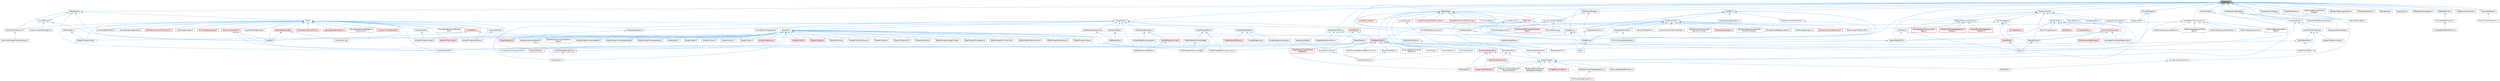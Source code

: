 digraph "SlateFwd.h"
{
 // INTERACTIVE_SVG=YES
 // LATEX_PDF_SIZE
  bgcolor="transparent";
  edge [fontname=Helvetica,fontsize=10,labelfontname=Helvetica,labelfontsize=10];
  node [fontname=Helvetica,fontsize=10,shape=box,height=0.2,width=0.4];
  Node1 [id="Node000001",label="SlateFwd.h",height=0.2,width=0.4,color="gray40", fillcolor="grey60", style="filled", fontcolor="black",tooltip=" "];
  Node1 -> Node2 [id="edge1_Node000001_Node000002",dir="back",color="steelblue1",style="solid",tooltip=" "];
  Node2 [id="Node000002",label="AssetEditorViewportLayout.h",height=0.2,width=0.4,color="grey40", fillcolor="white", style="filled",URL="$df/d46/AssetEditorViewportLayout_8h.html",tooltip=" "];
  Node2 -> Node3 [id="edge2_Node000002_Node000003",dir="back",color="steelblue1",style="solid",tooltip=" "];
  Node3 [id="Node000003",label="BaseAssetToolkit.h",height=0.2,width=0.4,color="grey40", fillcolor="white", style="filled",URL="$d4/d85/BaseAssetToolkit_8h.html",tooltip=" "];
  Node2 -> Node4 [id="edge3_Node000002_Node000004",dir="back",color="steelblue1",style="solid",tooltip=" "];
  Node4 [id="Node000004",label="EditorViewportLayout2x2.h",height=0.2,width=0.4,color="grey40", fillcolor="white", style="filled",URL="$df/dbd/EditorViewportLayout2x2_8h.html",tooltip=" "];
  Node2 -> Node5 [id="edge4_Node000002_Node000005",dir="back",color="steelblue1",style="solid",tooltip=" "];
  Node5 [id="Node000005",label="EditorViewportLayoutFour\lPanes.h",height=0.2,width=0.4,color="grey40", fillcolor="white", style="filled",URL="$d4/d84/EditorViewportLayoutFourPanes_8h.html",tooltip=" "];
  Node2 -> Node6 [id="edge5_Node000002_Node000006",dir="back",color="steelblue1",style="solid",tooltip=" "];
  Node6 [id="Node000006",label="EditorViewportLayoutOnePane.h",height=0.2,width=0.4,color="grey40", fillcolor="white", style="filled",URL="$d2/da6/EditorViewportLayoutOnePane_8h.html",tooltip=" "];
  Node2 -> Node7 [id="edge6_Node000002_Node000007",dir="back",color="steelblue1",style="solid",tooltip=" "];
  Node7 [id="Node000007",label="EditorViewportLayoutThree\lPanes.h",height=0.2,width=0.4,color="grey40", fillcolor="white", style="filled",URL="$d2/d25/EditorViewportLayoutThreePanes_8h.html",tooltip=" "];
  Node2 -> Node8 [id="edge7_Node000002_Node000008",dir="back",color="steelblue1",style="solid",tooltip=" "];
  Node8 [id="Node000008",label="EditorViewportLayoutTwoPanes.h",height=0.2,width=0.4,color="grey40", fillcolor="white", style="filled",URL="$dc/d66/EditorViewportLayoutTwoPanes_8h.html",tooltip=" "];
  Node2 -> Node9 [id="edge8_Node000002_Node000009",dir="back",color="steelblue1",style="solid",tooltip=" "];
  Node9 [id="Node000009",label="EditorViewportTabContent.h",height=0.2,width=0.4,color="grey40", fillcolor="white", style="filled",URL="$d9/da4/EditorViewportTabContent_8h.html",tooltip=" "];
  Node1 -> Node10 [id="edge9_Node000001_Node000010",dir="back",color="steelblue1",style="solid",tooltip=" "];
  Node10 [id="Node000010",label="BoneSelectionWidget.h",height=0.2,width=0.4,color="grey40", fillcolor="white", style="filled",URL="$d4/dd3/BoneSelectionWidget_8h.html",tooltip=" "];
  Node10 -> Node11 [id="edge10_Node000010_Node000011",dir="back",color="steelblue1",style="solid",tooltip=" "];
  Node11 [id="Node000011",label="SBoneMappingBase.h",height=0.2,width=0.4,color="grey40", fillcolor="white", style="filled",URL="$d7/d49/SBoneMappingBase_8h.html",tooltip=" "];
  Node1 -> Node12 [id="edge11_Node000001_Node000012",dir="back",color="steelblue1",style="solid",tooltip=" "];
  Node12 [id="Node000012",label="EditorEngine.h",height=0.2,width=0.4,color="grey40", fillcolor="white", style="filled",URL="$da/d0c/EditorEngine_8h.html",tooltip=" "];
  Node12 -> Node13 [id="edge12_Node000012_Node000013",dir="back",color="steelblue1",style="solid",tooltip=" "];
  Node13 [id="Node000013",label="BookMarkTypeActions.h",height=0.2,width=0.4,color="grey40", fillcolor="white", style="filled",URL="$d0/d2f/BookMarkTypeActions_8h.html",tooltip=" "];
  Node13 -> Node14 [id="edge13_Node000013_Node000014",dir="back",color="steelblue1",style="solid",tooltip=" "];
  Node14 [id="Node000014",label="BookmarkSingleViewportActions.h",height=0.2,width=0.4,color="grey40", fillcolor="white", style="filled",URL="$d3/dd5/BookmarkSingleViewportActions_8h.html",tooltip=" "];
  Node12 -> Node15 [id="edge14_Node000012_Node000015",dir="back",color="steelblue1",style="solid",tooltip=" "];
  Node15 [id="Node000015",label="Editor.h",height=0.2,width=0.4,color="grey40", fillcolor="white", style="filled",URL="$de/d6e/Editor_8h.html",tooltip=" "];
  Node15 -> Node16 [id="edge15_Node000015_Node000016",dir="back",color="steelblue1",style="solid",tooltip=" "];
  Node16 [id="Node000016",label="AnimGraphNode_Base.h",height=0.2,width=0.4,color="red", fillcolor="#FFF0F0", style="filled",URL="$d0/dfb/AnimGraphNode__Base_8h.html",tooltip=" "];
  Node15 -> Node108 [id="edge16_Node000015_Node000108",dir="back",color="steelblue1",style="solid",tooltip=" "];
  Node108 [id="Node000108",label="AnimNodeEditModes.h",height=0.2,width=0.4,color="grey40", fillcolor="white", style="filled",URL="$db/dde/AnimNodeEditModes_8h.html",tooltip=" "];
  Node15 -> Node13 [id="edge17_Node000015_Node000013",dir="back",color="steelblue1",style="solid",tooltip=" "];
  Node15 -> Node109 [id="edge18_Node000015_Node000109",dir="back",color="steelblue1",style="solid",tooltip=" "];
  Node109 [id="Node000109",label="BrushBuilderDragDropOp.h",height=0.2,width=0.4,color="grey40", fillcolor="white", style="filled",URL="$d9/d56/BrushBuilderDragDropOp_8h.html",tooltip=" "];
  Node15 -> Node110 [id="edge19_Node000015_Node000110",dir="back",color="steelblue1",style="solid",tooltip=" "];
  Node110 [id="Node000110",label="DisplayClusterObjectRef.h",height=0.2,width=0.4,color="red", fillcolor="#FFF0F0", style="filled",URL="$d9/d87/DisplayClusterObjectRef_8h.html",tooltip=" "];
  Node15 -> Node118 [id="edge20_Node000015_Node000118",dir="back",color="steelblue1",style="solid",tooltip=" "];
  Node118 [id="Node000118",label="EdModeInteractiveToolsContext.h",height=0.2,width=0.4,color="red", fillcolor="#FFF0F0", style="filled",URL="$d7/da4/EdModeInteractiveToolsContext_8h.html",tooltip=" "];
  Node15 -> Node121 [id="edge21_Node000015_Node000121",dir="back",color="steelblue1",style="solid",tooltip=" "];
  Node121 [id="Node000121",label="EditorModeManager.h",height=0.2,width=0.4,color="red", fillcolor="#FFF0F0", style="filled",URL="$d9/dca/EditorModeManager_8h.html",tooltip=" "];
  Node121 -> Node120 [id="edge22_Node000121_Node000120",dir="back",color="steelblue1",style="solid",tooltip=" "];
  Node120 [id="Node000120",label="FractureTool.cpp",height=0.2,width=0.4,color="grey40", fillcolor="white", style="filled",URL="$dc/d9a/FractureTool_8cpp.html",tooltip=" "];
  Node121 -> Node125 [id="edge23_Node000121_Node000125",dir="back",color="steelblue1",style="solid",tooltip=" "];
  Node125 [id="Node000125",label="UnrealEd.h",height=0.2,width=0.4,color="grey40", fillcolor="white", style="filled",URL="$d2/d5f/UnrealEd_8h.html",tooltip=" "];
  Node15 -> Node128 [id="edge24_Node000015_Node000128",dir="back",color="steelblue1",style="solid",tooltip=" "];
  Node128 [id="Node000128",label="EditorViewportClient.h",height=0.2,width=0.4,color="red", fillcolor="#FFF0F0", style="filled",URL="$d4/d41/EditorViewportClient_8h.html",tooltip=" "];
  Node128 -> Node129 [id="edge25_Node000128_Node000129",dir="back",color="steelblue1",style="solid",tooltip=" "];
  Node129 [id="Node000129",label="AnimationEditorViewportClient.h",height=0.2,width=0.4,color="grey40", fillcolor="white", style="filled",URL="$d1/d45/AnimationEditorViewportClient_8h.html",tooltip=" "];
  Node128 -> Node125 [id="edge26_Node000128_Node000125",dir="back",color="steelblue1",style="solid",tooltip=" "];
  Node128 -> Node140 [id="edge27_Node000128_Node000140",dir="back",color="steelblue1",style="solid",tooltip=" "];
  Node140 [id="Node000140",label="UnrealEdSharedPCH.h",height=0.2,width=0.4,color="grey40", fillcolor="white", style="filled",URL="$d1/de6/UnrealEdSharedPCH_8h.html",tooltip=" "];
  Node15 -> Node141 [id="edge28_Node000015_Node000141",dir="back",color="steelblue1",style="solid",tooltip=" "];
  Node141 [id="Node000141",label="ExportTextDragDropOp.h",height=0.2,width=0.4,color="grey40", fillcolor="white", style="filled",URL="$de/d5c/ExportTextDragDropOp_8h.html",tooltip=" "];
  Node15 -> Node142 [id="edge29_Node000015_Node000142",dir="back",color="steelblue1",style="solid",tooltip=" "];
  Node142 [id="Node000142",label="ExternalDirtyActorsTracker.h",height=0.2,width=0.4,color="red", fillcolor="#FFF0F0", style="filled",URL="$db/d89/ExternalDirtyActorsTracker_8h.html",tooltip=" "];
  Node15 -> Node120 [id="edge30_Node000015_Node000120",dir="back",color="steelblue1",style="solid",tooltip=" "];
  Node15 -> Node161 [id="edge31_Node000015_Node000161",dir="back",color="steelblue1",style="solid",tooltip=" "];
  Node161 [id="Node000161",label="GameModeInfoCustomizer.h",height=0.2,width=0.4,color="grey40", fillcolor="white", style="filled",URL="$d5/df3/GameModeInfoCustomizer_8h.html",tooltip=" "];
  Node15 -> Node162 [id="edge32_Node000015_Node000162",dir="back",color="steelblue1",style="solid",tooltip=" "];
  Node162 [id="Node000162",label="LegacyEdModeInterfaces.h",height=0.2,width=0.4,color="red", fillcolor="#FFF0F0", style="filled",URL="$da/d0a/LegacyEdModeInterfaces_8h.html",tooltip=" "];
  Node15 -> Node169 [id="edge33_Node000015_Node000169",dir="back",color="steelblue1",style="solid",tooltip=" "];
  Node169 [id="Node000169",label="MovieSceneDirectorBlueprint\lConditionUtils.h",height=0.2,width=0.4,color="grey40", fillcolor="white", style="filled",URL="$d4/d8a/MovieSceneDirectorBlueprintConditionUtils_8h.html",tooltip=" "];
  Node15 -> Node170 [id="edge34_Node000015_Node000170",dir="back",color="steelblue1",style="solid",tooltip=" "];
  Node170 [id="Node000170",label="MovieSceneDynamicBinding\lUtils.h",height=0.2,width=0.4,color="grey40", fillcolor="white", style="filled",URL="$df/dce/MovieSceneDynamicBindingUtils_8h.html",tooltip=" "];
  Node15 -> Node171 [id="edge35_Node000015_Node000171",dir="back",color="steelblue1",style="solid",tooltip=" "];
  Node171 [id="Node000171",label="PersonaModule.h",height=0.2,width=0.4,color="red", fillcolor="#FFF0F0", style="filled",URL="$de/d74/PersonaModule_8h.html",tooltip=" "];
  Node15 -> Node173 [id="edge36_Node000015_Node000173",dir="back",color="steelblue1",style="solid",tooltip=" "];
  Node173 [id="Node000173",label="SGraphPinNumSlider.h",height=0.2,width=0.4,color="red", fillcolor="#FFF0F0", style="filled",URL="$d5/d00/SGraphPinNumSlider_8h.html",tooltip=" "];
  Node15 -> Node175 [id="edge37_Node000015_Node000175",dir="back",color="steelblue1",style="solid",tooltip=" "];
  Node175 [id="Node000175",label="SGraphPinVector2DSlider.h",height=0.2,width=0.4,color="grey40", fillcolor="white", style="filled",URL="$d7/d05/SGraphPinVector2DSlider_8h.html",tooltip=" "];
  Node15 -> Node176 [id="edge38_Node000015_Node000176",dir="back",color="steelblue1",style="solid",tooltip=" "];
  Node176 [id="Node000176",label="SGraphPinVectorSlider.h",height=0.2,width=0.4,color="grey40", fillcolor="white", style="filled",URL="$dc/d38/SGraphPinVectorSlider_8h.html",tooltip=" "];
  Node15 -> Node177 [id="edge39_Node000015_Node000177",dir="back",color="steelblue1",style="solid",tooltip=" "];
  Node177 [id="Node000177",label="SVector2DSlider.h",height=0.2,width=0.4,color="grey40", fillcolor="white", style="filled",URL="$de/d67/SVector2DSlider_8h.html",tooltip=" "];
  Node177 -> Node175 [id="edge40_Node000177_Node000175",dir="back",color="steelblue1",style="solid",tooltip=" "];
  Node15 -> Node178 [id="edge41_Node000015_Node000178",dir="back",color="steelblue1",style="solid",tooltip=" "];
  Node178 [id="Node000178",label="SVector4Slider.h",height=0.2,width=0.4,color="grey40", fillcolor="white", style="filled",URL="$d4/dec/SVector4Slider_8h.html",tooltip=" "];
  Node178 -> Node179 [id="edge42_Node000178_Node000179",dir="back",color="steelblue1",style="solid",tooltip=" "];
  Node179 [id="Node000179",label="SGraphPinVector4Slider.h",height=0.2,width=0.4,color="grey40", fillcolor="white", style="filled",URL="$d9/db8/SGraphPinVector4Slider_8h.html",tooltip=" "];
  Node15 -> Node180 [id="edge43_Node000015_Node000180",dir="back",color="steelblue1",style="solid",tooltip=" "];
  Node180 [id="Node000180",label="SVectorSlider.h",height=0.2,width=0.4,color="grey40", fillcolor="white", style="filled",URL="$d2/db5/SVectorSlider_8h.html",tooltip=" "];
  Node180 -> Node176 [id="edge44_Node000180_Node000176",dir="back",color="steelblue1",style="solid",tooltip=" "];
  Node15 -> Node181 [id="edge45_Node000015_Node000181",dir="back",color="steelblue1",style="solid",tooltip=" "];
  Node181 [id="Node000181",label="SubTrackEditorBase.h",height=0.2,width=0.4,color="grey40", fillcolor="white", style="filled",URL="$db/d33/SubTrackEditorBase_8h.html",tooltip=" "];
  Node15 -> Node125 [id="edge46_Node000015_Node000125",dir="back",color="steelblue1",style="solid",tooltip=" "];
  Node15 -> Node182 [id="edge47_Node000015_Node000182",dir="back",color="steelblue1",style="solid",tooltip=" "];
  Node182 [id="Node000182",label="UnrealEdMisc.h",height=0.2,width=0.4,color="red", fillcolor="#FFF0F0", style="filled",URL="$da/d70/UnrealEdMisc_8h.html",tooltip=" "];
  Node182 -> Node183 [id="edge48_Node000182_Node000183",dir="back",color="steelblue1",style="solid",tooltip=" "];
  Node183 [id="Node000183",label="AssetEditorToolkit.h",height=0.2,width=0.4,color="red", fillcolor="#FFF0F0", style="filled",URL="$d9/d8b/AssetEditorToolkit_8h.html",tooltip=" "];
  Node183 -> Node129 [id="edge49_Node000183_Node000129",dir="back",color="steelblue1",style="solid",tooltip=" "];
  Node183 -> Node184 [id="edge50_Node000183_Node000184",dir="back",color="steelblue1",style="solid",tooltip=" "];
  Node184 [id="Node000184",label="AudioEditorModule.h",height=0.2,width=0.4,color="grey40", fillcolor="white", style="filled",URL="$d4/d28/AudioEditorModule_8h.html",tooltip=" "];
  Node183 -> Node3 [id="edge51_Node000183_Node000003",dir="back",color="steelblue1",style="solid",tooltip=" "];
  Node183 -> Node185 [id="edge52_Node000183_Node000185",dir="back",color="steelblue1",style="solid",tooltip=" "];
  Node185 [id="Node000185",label="BlueprintEditor.h",height=0.2,width=0.4,color="grey40", fillcolor="white", style="filled",URL="$df/d7d/BlueprintEditor_8h.html",tooltip=" "];
  Node185 -> Node186 [id="edge53_Node000185_Node000186",dir="back",color="steelblue1",style="solid",tooltip=" "];
  Node186 [id="Node000186",label="BPVariableDragDropAction.h",height=0.2,width=0.4,color="grey40", fillcolor="white", style="filled",URL="$dd/d23/BPVariableDragDropAction_8h.html",tooltip=" "];
  Node185 -> Node187 [id="edge54_Node000185_Node000187",dir="back",color="steelblue1",style="solid",tooltip=" "];
  Node187 [id="Node000187",label="BlueprintDragDropMenuItem.h",height=0.2,width=0.4,color="grey40", fillcolor="white", style="filled",URL="$dc/deb/BlueprintDragDropMenuItem_8h.html",tooltip=" "];
  Node185 -> Node188 [id="edge55_Node000185_Node000188",dir="back",color="steelblue1",style="solid",tooltip=" "];
  Node188 [id="Node000188",label="BlueprintEditorModes.h",height=0.2,width=0.4,color="red", fillcolor="#FFF0F0", style="filled",URL="$d9/d70/BlueprintEditorModes_8h.html",tooltip=" "];
  Node185 -> Node190 [id="edge56_Node000185_Node000190",dir="back",color="steelblue1",style="solid",tooltip=" "];
  Node190 [id="Node000190",label="IDisplayClusterConfigurator\lBlueprintEditor.h",height=0.2,width=0.4,color="grey40", fillcolor="white", style="filled",URL="$dd/d4b/IDisplayClusterConfiguratorBlueprintEditor_8h.html",tooltip=" "];
  Node185 -> Node191 [id="edge57_Node000185_Node000191",dir="back",color="steelblue1",style="solid",tooltip=" "];
  Node191 [id="Node000191",label="MyBlueprintItemDragDropAction.h",height=0.2,width=0.4,color="grey40", fillcolor="white", style="filled",URL="$da/d11/MyBlueprintItemDragDropAction_8h.html",tooltip=" "];
  Node191 -> Node186 [id="edge58_Node000191_Node000186",dir="back",color="steelblue1",style="solid",tooltip=" "];
  Node185 -> Node192 [id="edge59_Node000185_Node000192",dir="back",color="steelblue1",style="solid",tooltip=" "];
  Node192 [id="Node000192",label="SBlueprintEditorSelected\lDebugObjectWidget.h",height=0.2,width=0.4,color="grey40", fillcolor="white", style="filled",URL="$de/d6c/SBlueprintEditorSelectedDebugObjectWidget_8h.html",tooltip=" "];
  Node185 -> Node193 [id="edge60_Node000185_Node000193",dir="back",color="steelblue1",style="solid",tooltip=" "];
  Node193 [id="Node000193",label="SMyBlueprint.h",height=0.2,width=0.4,color="grey40", fillcolor="white", style="filled",URL="$d3/d34/SMyBlueprint_8h.html",tooltip=" "];
  Node185 -> Node194 [id="edge61_Node000185_Node000194",dir="back",color="steelblue1",style="solid",tooltip=" "];
  Node194 [id="Node000194",label="SSCSEditor.h",height=0.2,width=0.4,color="grey40", fillcolor="white", style="filled",URL="$d0/d2e/SSCSEditor_8h.html",tooltip=" "];
  Node185 -> Node195 [id="edge62_Node000185_Node000195",dir="back",color="steelblue1",style="solid",tooltip=" "];
  Node195 [id="Node000195",label="WidgetBlueprintEditor.h",height=0.2,width=0.4,color="red", fillcolor="#FFF0F0", style="filled",URL="$d6/d04/WidgetBlueprintEditor_8h.html",tooltip=" "];
  Node183 -> Node198 [id="edge63_Node000183_Node000198",dir="back",color="steelblue1",style="solid",tooltip=" "];
  Node198 [id="Node000198",label="BlueprintEditorModule.h",height=0.2,width=0.4,color="grey40", fillcolor="white", style="filled",URL="$df/d39/BlueprintEditorModule_8h.html",tooltip=" "];
  Node198 -> Node185 [id="edge64_Node000198_Node000185",dir="back",color="steelblue1",style="solid",tooltip=" "];
  Node183 -> Node199 [id="edge65_Node000183_Node000199",dir="back",color="steelblue1",style="solid",tooltip=" "];
  Node199 [id="Node000199",label="BlueprintEditorSharedTab\lFactories.h",height=0.2,width=0.4,color="grey40", fillcolor="white", style="filled",URL="$d3/d15/BlueprintEditorSharedTabFactories_8h.html",tooltip=" "];
  Node183 -> Node200 [id="edge66_Node000183_Node000200",dir="back",color="steelblue1",style="solid",tooltip=" "];
  Node200 [id="Node000200",label="FindInGraph.h",height=0.2,width=0.4,color="grey40", fillcolor="white", style="filled",URL="$de/d36/FindInGraph_8h.html",tooltip=" "];
  Node183 -> Node201 [id="edge67_Node000183_Node000201",dir="back",color="steelblue1",style="solid",tooltip=" "];
  Node201 [id="Node000201",label="FractureEditor.h",height=0.2,width=0.4,color="grey40", fillcolor="white", style="filled",URL="$db/df2/FractureEditor_8h.html",tooltip=" "];
  Node183 -> Node202 [id="edge68_Node000183_Node000202",dir="back",color="steelblue1",style="solid",tooltip=" "];
  Node202 [id="Node000202",label="ISoundClassEditor.h",height=0.2,width=0.4,color="grey40", fillcolor="white", style="filled",URL="$de/db1/ISoundClassEditor_8h.html",tooltip=" "];
  Node202 -> Node184 [id="edge69_Node000202_Node000184",dir="back",color="steelblue1",style="solid",tooltip=" "];
  Node183 -> Node203 [id="edge70_Node000183_Node000203",dir="back",color="steelblue1",style="solid",tooltip=" "];
  Node203 [id="Node000203",label="ISoundCueEditor.h",height=0.2,width=0.4,color="grey40", fillcolor="white", style="filled",URL="$d6/d6a/ISoundCueEditor_8h.html",tooltip=" "];
  Node203 -> Node184 [id="edge71_Node000203_Node000184",dir="back",color="steelblue1",style="solid",tooltip=" "];
  Node183 -> Node204 [id="edge72_Node000183_Node000204",dir="back",color="steelblue1",style="solid",tooltip=" "];
  Node204 [id="Node000204",label="ISoundSubmixEditor.h",height=0.2,width=0.4,color="grey40", fillcolor="white", style="filled",URL="$dd/dca/ISoundSubmixEditor_8h.html",tooltip=" "];
  Node204 -> Node184 [id="edge73_Node000204_Node000184",dir="back",color="steelblue1",style="solid",tooltip=" "];
  Node183 -> Node171 [id="edge74_Node000183_Node000171",dir="back",color="steelblue1",style="solid",tooltip=" "];
  Node183 -> Node205 [id="edge75_Node000183_Node000205",dir="back",color="steelblue1",style="solid",tooltip=" "];
  Node205 [id="Node000205",label="RigVMCompilerResultsTabSummoner.h",height=0.2,width=0.4,color="grey40", fillcolor="white", style="filled",URL="$dd/d05/RigVMCompilerResultsTabSummoner_8h.html",tooltip=" "];
  Node183 -> Node140 [id="edge76_Node000183_Node000140",dir="back",color="steelblue1",style="solid",tooltip=" "];
  Node182 -> Node125 [id="edge77_Node000182_Node000125",dir="back",color="steelblue1",style="solid",tooltip=" "];
  Node15 -> Node140 [id="edge78_Node000015_Node000140",dir="back",color="steelblue1",style="solid",tooltip=" "];
  Node12 -> Node125 [id="edge79_Node000012_Node000125",dir="back",color="steelblue1",style="solid",tooltip=" "];
  Node12 -> Node241 [id="edge80_Node000012_Node000241",dir="back",color="steelblue1",style="solid",tooltip=" "];
  Node241 [id="Node000241",label="UnrealEdEngine.h",height=0.2,width=0.4,color="grey40", fillcolor="white", style="filled",URL="$d2/d51/UnrealEdEngine_8h.html",tooltip=" "];
  Node241 -> Node242 [id="edge81_Node000241_Node000242",dir="back",color="steelblue1",style="solid",tooltip=" "];
  Node242 [id="Node000242",label="DisplayClusterEditorEngine.h",height=0.2,width=0.4,color="grey40", fillcolor="white", style="filled",URL="$d3/d58/DisplayClusterEditorEngine_8h.html",tooltip=" "];
  Node241 -> Node125 [id="edge82_Node000241_Node000125",dir="back",color="steelblue1",style="solid",tooltip=" "];
  Node12 -> Node140 [id="edge83_Node000012_Node000140",dir="back",color="steelblue1",style="solid",tooltip=" "];
  Node1 -> Node243 [id="edge84_Node000001_Node000243",dir="back",color="steelblue1",style="solid",tooltip=" "];
  Node243 [id="Node000243",label="FindInBlueprintManager.h",height=0.2,width=0.4,color="grey40", fillcolor="white", style="filled",URL="$db/d3b/FindInBlueprintManager_8h.html",tooltip=" "];
  Node243 -> Node244 [id="edge85_Node000243_Node000244",dir="back",color="steelblue1",style="solid",tooltip=" "];
  Node244 [id="Node000244",label="FindInBlueprints.h",height=0.2,width=0.4,color="grey40", fillcolor="white", style="filled",URL="$d0/d27/FindInBlueprints_8h.html",tooltip=" "];
  Node244 -> Node185 [id="edge86_Node000244_Node000185",dir="back",color="steelblue1",style="solid",tooltip=" "];
  Node244 -> Node245 [id="edge87_Node000244_Node000245",dir="back",color="steelblue1",style="solid",tooltip=" "];
  Node245 [id="Node000245",label="BlueprintEditorSettings.h",height=0.2,width=0.4,color="grey40", fillcolor="white", style="filled",URL="$d4/dbc/BlueprintEditorSettings_8h.html",tooltip=" "];
  Node245 -> Node246 [id="edge88_Node000245_Node000246",dir="back",color="steelblue1",style="solid",tooltip=" "];
  Node246 [id="Node000246",label="BlueprintTypePromotion.h",height=0.2,width=0.4,color="grey40", fillcolor="white", style="filled",URL="$d2/d23/BlueprintTypePromotion_8h.html",tooltip=" "];
  Node245 -> Node208 [id="edge89_Node000245_Node000208",dir="back",color="steelblue1",style="solid",tooltip=" "];
  Node208 [id="Node000208",label="RigVMNewEditor.h",height=0.2,width=0.4,color="grey40", fillcolor="white", style="filled",URL="$df/dd1/RigVMNewEditor_8h.html",tooltip=" "];
  Node208 -> Node209 [id="edge90_Node000208_Node000209",dir="back",color="steelblue1",style="solid",tooltip=" "];
  Node209 [id="Node000209",label="RigVMGraphDetailCustomization.h",height=0.2,width=0.4,color="grey40", fillcolor="white", style="filled",URL="$da/d8c/RigVMGraphDetailCustomization_8h.html",tooltip=" "];
  Node208 -> Node210 [id="edge91_Node000208_Node000210",dir="back",color="steelblue1",style="solid",tooltip=" "];
  Node210 [id="Node000210",label="SRigVMActionMenu.cpp",height=0.2,width=0.4,color="grey40", fillcolor="white", style="filled",URL="$dc/d4c/SRigVMActionMenu_8cpp.html",tooltip=" "];
  Node245 -> Node210 [id="edge92_Node000245_Node000210",dir="back",color="steelblue1",style="solid",tooltip=" "];
  Node244 -> Node247 [id="edge93_Node000244_Node000247",dir="back",color="steelblue1",style="solid",tooltip=" "];
  Node247 [id="Node000247",label="ImaginaryBlueprintData.h",height=0.2,width=0.4,color="grey40", fillcolor="white", style="filled",URL="$d9/d16/ImaginaryBlueprintData_8h.html",tooltip=" "];
  Node243 -> Node247 [id="edge94_Node000243_Node000247",dir="back",color="steelblue1",style="solid",tooltip=" "];
  Node243 -> Node248 [id="edge95_Node000243_Node000248",dir="back",color="steelblue1",style="solid",tooltip=" "];
  Node248 [id="Node000248",label="ReplaceNodeReferencesHelper.h",height=0.2,width=0.4,color="grey40", fillcolor="white", style="filled",URL="$de/d84/ReplaceNodeReferencesHelper_8h.html",tooltip=" "];
  Node1 -> Node244 [id="edge96_Node000001_Node000244",dir="back",color="steelblue1",style="solid",tooltip=" "];
  Node1 -> Node249 [id="edge97_Node000001_Node000249",dir="back",color="steelblue1",style="solid",tooltip=" "];
  Node249 [id="Node000249",label="GlobalNotification.h",height=0.2,width=0.4,color="grey40", fillcolor="white", style="filled",URL="$d1/d8f/GlobalNotification_8h.html",tooltip=" "];
  Node1 -> Node250 [id="edge98_Node000001_Node000250",dir="back",color="steelblue1",style="solid",tooltip=" "];
  Node250 [id="Node000250",label="MultiBox.h",height=0.2,width=0.4,color="grey40", fillcolor="white", style="filled",URL="$d5/d73/MultiBox_8h.html",tooltip=" "];
  Node250 -> Node251 [id="edge99_Node000250_Node000251",dir="back",color="steelblue1",style="solid",tooltip=" "];
  Node251 [id="Node000251",label="MultiBoxBuilder.h",height=0.2,width=0.4,color="grey40", fillcolor="white", style="filled",URL="$d5/d36/MultiBoxBuilder_8h.html",tooltip=" "];
  Node251 -> Node252 [id="edge100_Node000251_Node000252",dir="back",color="steelblue1",style="solid",tooltip=" "];
  Node252 [id="Node000252",label="ConstraintChannelCurveModel.h",height=0.2,width=0.4,color="grey40", fillcolor="white", style="filled",URL="$d9/d5f/ConstraintChannelCurveModel_8h.html",tooltip=" "];
  Node251 -> Node253 [id="edge101_Node000251_Node000253",dir="back",color="steelblue1",style="solid",tooltip=" "];
  Node253 [id="Node000253",label="GPUSkinCacheVisualization\lMenuCommands.h",height=0.2,width=0.4,color="grey40", fillcolor="white", style="filled",URL="$d4/d2e/GPUSkinCacheVisualizationMenuCommands_8h.html",tooltip=" "];
  Node251 -> Node254 [id="edge102_Node000251_Node000254",dir="back",color="steelblue1",style="solid",tooltip=" "];
  Node254 [id="Node000254",label="GraphEditorActions.h",height=0.2,width=0.4,color="grey40", fillcolor="white", style="filled",URL="$db/df3/GraphEditorActions_8h.html",tooltip=" "];
  Node254 -> Node255 [id="edge103_Node000254_Node000255",dir="back",color="steelblue1",style="solid",tooltip=" "];
  Node255 [id="Node000255",label="DataflowGraphEditor.h",height=0.2,width=0.4,color="grey40", fillcolor="white", style="filled",URL="$d4/dfa/DataflowGraphEditor_8h.html",tooltip=" "];
  Node251 -> Node256 [id="edge104_Node000251_Node000256",dir="back",color="steelblue1",style="solid",tooltip=" "];
  Node256 [id="Node000256",label="KeyframeTrackEditor.h",height=0.2,width=0.4,color="red", fillcolor="#FFF0F0", style="filled",URL="$dd/d47/KeyframeTrackEditor_8h.html",tooltip=" "];
  Node251 -> Node263 [id="edge105_Node000251_Node000263",dir="back",color="steelblue1",style="solid",tooltip=" "];
  Node263 [id="Node000263",label="RayTracingDebugVisualization\lMenuCommands.h",height=0.2,width=0.4,color="grey40", fillcolor="white", style="filled",URL="$de/d4c/RayTracingDebugVisualizationMenuCommands_8h.html",tooltip=" "];
  Node251 -> Node264 [id="edge106_Node000251_Node000264",dir="back",color="steelblue1",style="solid",tooltip=" "];
  Node264 [id="Node000264",label="SCommonEditorViewportToolbar\lBase.h",height=0.2,width=0.4,color="red", fillcolor="#FFF0F0", style="filled",URL="$d0/d79/SCommonEditorViewportToolbarBase_8h.html",tooltip=" "];
  Node251 -> Node268 [id="edge107_Node000251_Node000268",dir="back",color="steelblue1",style="solid",tooltip=" "];
  Node268 [id="Node000268",label="SFixedSampledSequenceRuler.h",height=0.2,width=0.4,color="grey40", fillcolor="white", style="filled",URL="$d8/db1/SFixedSampledSequenceRuler_8h.html",tooltip=" "];
  Node251 -> Node269 [id="edge108_Node000251_Node000269",dir="back",color="steelblue1",style="solid",tooltip=" "];
  Node269 [id="Node000269",label="SGridLineSpacingList.h",height=0.2,width=0.4,color="grey40", fillcolor="white", style="filled",URL="$db/d48/SGridLineSpacingList_8h.html",tooltip=" "];
  Node251 -> Node270 [id="edge109_Node000251_Node000270",dir="back",color="steelblue1",style="solid",tooltip=" "];
  Node270 [id="Node000270",label="SInteractiveCurveEditorView.h",height=0.2,width=0.4,color="red", fillcolor="#FFF0F0", style="filled",URL="$d2/dd9/SInteractiveCurveEditorView_8h.html",tooltip=" "];
  Node251 -> Node276 [id="edge110_Node000251_Node000276",dir="back",color="steelblue1",style="solid",tooltip=" "];
  Node276 [id="Node000276",label="SNumericDropDown.h",height=0.2,width=0.4,color="grey40", fillcolor="white", style="filled",URL="$d3/d12/SNumericDropDown_8h.html",tooltip=" "];
  Node251 -> Node277 [id="edge111_Node000251_Node000277",dir="back",color="steelblue1",style="solid",tooltip=" "];
  Node277 [id="Node000277",label="SToolBarButtonBlock.h",height=0.2,width=0.4,color="grey40", fillcolor="white", style="filled",URL="$d9/d9a/SToolBarButtonBlock_8h.html",tooltip=" "];
  Node277 -> Node278 [id="edge112_Node000277_Node000278",dir="back",color="steelblue1",style="solid",tooltip=" "];
  Node278 [id="Node000278",label="SUniformToolbarButtonBlock.h",height=0.2,width=0.4,color="grey40", fillcolor="white", style="filled",URL="$d2/d40/SUniformToolbarButtonBlock_8h.html",tooltip=" "];
  Node277 -> Node279 [id="edge113_Node000277_Node000279",dir="back",color="steelblue1",style="solid",tooltip=" "];
  Node279 [id="Node000279",label="SlateExtras.h",height=0.2,width=0.4,color="grey40", fillcolor="white", style="filled",URL="$d8/dec/SlateExtras_8h.html",tooltip=" "];
  Node279 -> Node280 [id="edge114_Node000279_Node000280",dir="back",color="steelblue1",style="solid",tooltip=" "];
  Node280 [id="Node000280",label="Slate.h",height=0.2,width=0.4,color="grey40", fillcolor="white", style="filled",URL="$d2/dc0/Slate_8h.html",tooltip=" "];
  Node251 -> Node281 [id="edge115_Node000251_Node000281",dir="back",color="steelblue1",style="solid",tooltip=" "];
  Node281 [id="Node000281",label="SlateBasics.h",height=0.2,width=0.4,color="grey40", fillcolor="white", style="filled",URL="$da/d2f/SlateBasics_8h.html",tooltip=" "];
  Node281 -> Node282 [id="edge116_Node000281_Node000282",dir="back",color="steelblue1",style="solid",tooltip=" "];
  Node282 [id="Node000282",label="Engine.h",height=0.2,width=0.4,color="grey40", fillcolor="white", style="filled",URL="$d1/d34/Public_2Engine_8h.html",tooltip=" "];
  Node281 -> Node280 [id="edge117_Node000281_Node000280",dir="back",color="steelblue1",style="solid",tooltip=" "];
  Node281 -> Node279 [id="edge118_Node000281_Node000279",dir="back",color="steelblue1",style="solid",tooltip=" "];
  Node281 -> Node125 [id="edge119_Node000281_Node000125",dir="back",color="steelblue1",style="solid",tooltip=" "];
  Node251 -> Node279 [id="edge120_Node000251_Node000279",dir="back",color="steelblue1",style="solid",tooltip=" "];
  Node251 -> Node283 [id="edge121_Node000251_Node000283",dir="back",color="steelblue1",style="solid",tooltip=" "];
  Node283 [id="Node000283",label="SlateSharedPCH.h",height=0.2,width=0.4,color="grey40", fillcolor="white", style="filled",URL="$d1/dfc/SlateSharedPCH_8h.html",tooltip=" "];
  Node283 -> Node284 [id="edge122_Node000283_Node000284",dir="back",color="steelblue1",style="solid",tooltip=" "];
  Node284 [id="Node000284",label="EngineSharedPCH.h",height=0.2,width=0.4,color="grey40", fillcolor="white", style="filled",URL="$dc/dbb/EngineSharedPCH_8h.html",tooltip=" "];
  Node284 -> Node140 [id="edge123_Node000284_Node000140",dir="back",color="steelblue1",style="solid",tooltip=" "];
  Node250 -> Node277 [id="edge124_Node000250_Node000277",dir="back",color="steelblue1",style="solid",tooltip=" "];
  Node250 -> Node285 [id="edge125_Node000250_Node000285",dir="back",color="steelblue1",style="solid",tooltip=" "];
  Node285 [id="Node000285",label="SToolBarComboButtonBlock.h",height=0.2,width=0.4,color="grey40", fillcolor="white", style="filled",URL="$d9/d77/SToolBarComboButtonBlock_8h.html",tooltip=" "];
  Node285 -> Node279 [id="edge126_Node000285_Node000279",dir="back",color="steelblue1",style="solid",tooltip=" "];
  Node250 -> Node286 [id="edge127_Node000250_Node000286",dir="back",color="steelblue1",style="solid",tooltip=" "];
  Node286 [id="Node000286",label="SToolBarStackButtonBlock.h",height=0.2,width=0.4,color="grey40", fillcolor="white", style="filled",URL="$d2/d83/SToolBarStackButtonBlock_8h.html",tooltip=" "];
  Node250 -> Node281 [id="edge128_Node000250_Node000281",dir="back",color="steelblue1",style="solid",tooltip=" "];
  Node250 -> Node279 [id="edge129_Node000250_Node000279",dir="back",color="steelblue1",style="solid",tooltip=" "];
  Node1 -> Node287 [id="edge130_Node000001_Node000287",dir="back",color="steelblue1",style="solid",tooltip=" "];
  Node287 [id="Node000287",label="NotificationManager.h",height=0.2,width=0.4,color="grey40", fillcolor="white", style="filled",URL="$dc/dc7/NotificationManager_8h.html",tooltip=" "];
  Node287 -> Node288 [id="edge131_Node000287_Node000288",dir="back",color="steelblue1",style="solid",tooltip=" "];
  Node288 [id="Node000288",label="AsyncCompilationHelpers.h",height=0.2,width=0.4,color="grey40", fillcolor="white", style="filled",URL="$df/df6/AsyncCompilationHelpers_8h.html",tooltip=" "];
  Node288 -> Node289 [id="edge132_Node000288_Node000289",dir="back",color="steelblue1",style="solid",tooltip=" "];
  Node289 [id="Node000289",label="GroomBindingCompiler.h",height=0.2,width=0.4,color="grey40", fillcolor="white", style="filled",URL="$d6/def/GroomBindingCompiler_8h.html",tooltip=" "];
  Node288 -> Node290 [id="edge133_Node000288_Node000290",dir="back",color="steelblue1",style="solid",tooltip=" "];
  Node290 [id="Node000290",label="Texture2DArray.cpp",height=0.2,width=0.4,color="grey40", fillcolor="white", style="filled",URL="$d7/d13/Texture2DArray_8cpp.html",tooltip=" "];
  Node287 -> Node279 [id="edge134_Node000287_Node000279",dir="back",color="steelblue1",style="solid",tooltip=" "];
  Node1 -> Node291 [id="edge135_Node000001_Node000291",dir="back",color="steelblue1",style="solid",tooltip=" "];
  Node291 [id="Node000291",label="PlayerController.h",height=0.2,width=0.4,color="grey40", fillcolor="white", style="filled",URL="$db/db4/PlayerController_8h.html",tooltip=" "];
  Node291 -> Node292 [id="edge136_Node000291_Node000292",dir="back",color="steelblue1",style="solid",tooltip=" "];
  Node292 [id="Node000292",label="BodyInstance.h",height=0.2,width=0.4,color="grey40", fillcolor="white", style="filled",URL="$d3/d42/BodyInstance_8h.html",tooltip=" "];
  Node292 -> Node293 [id="edge137_Node000292_Node000293",dir="back",color="steelblue1",style="solid",tooltip=" "];
  Node293 [id="Node000293",label="BodySetup.h",height=0.2,width=0.4,color="red", fillcolor="#FFF0F0", style="filled",URL="$d8/d7b/BodySetup_8h.html",tooltip=" "];
  Node292 -> Node284 [id="edge138_Node000292_Node000284",dir="back",color="steelblue1",style="solid",tooltip=" "];
  Node292 -> Node370 [id="edge139_Node000292_Node000370",dir="back",color="steelblue1",style="solid",tooltip=" "];
  Node370 [id="Node000370",label="ISMComponentDescriptor.h",height=0.2,width=0.4,color="red", fillcolor="#FFF0F0", style="filled",URL="$dd/d82/ISMComponentDescriptor_8h.html",tooltip=" "];
  Node292 -> Node376 [id="edge140_Node000292_Node000376",dir="back",color="steelblue1",style="solid",tooltip=" "];
  Node376 [id="Node000376",label="LandscapeProxy.h",height=0.2,width=0.4,color="red", fillcolor="#FFF0F0", style="filled",URL="$db/dae/LandscapeProxy_8h.html",tooltip=" "];
  Node292 -> Node386 [id="edge141_Node000292_Node000386",dir="back",color="steelblue1",style="solid",tooltip=" "];
  Node386 [id="Node000386",label="PhysicsThreadLibrary.h",height=0.2,width=0.4,color="grey40", fillcolor="white", style="filled",URL="$dd/df6/PhysicsThreadLibrary_8h.html",tooltip=" "];
  Node292 -> Node387 [id="edge142_Node000292_Node000387",dir="back",color="steelblue1",style="solid",tooltip=" "];
  Node387 [id="Node000387",label="PrimitiveComponent.h",height=0.2,width=0.4,color="red", fillcolor="#FFF0F0", style="filled",URL="$df/d9f/PrimitiveComponent_8h.html",tooltip=" "];
  Node387 -> Node422 [id="edge143_Node000387_Node000422",dir="back",color="steelblue1",style="solid",tooltip=" "];
  Node422 [id="Node000422",label="EngineMinimal.h",height=0.2,width=0.4,color="grey40", fillcolor="white", style="filled",URL="$d0/d2c/EngineMinimal_8h.html",tooltip=" "];
  Node422 -> Node282 [id="edge144_Node000422_Node000282",dir="back",color="steelblue1",style="solid",tooltip=" "];
  Node387 -> Node284 [id="edge145_Node000387_Node000284",dir="back",color="steelblue1",style="solid",tooltip=" "];
  Node387 -> Node370 [id="edge146_Node000387_Node000370",dir="back",color="steelblue1",style="solid",tooltip=" "];
  Node387 -> Node689 [id="edge147_Node000387_Node000689",dir="back",color="steelblue1",style="solid",tooltip=" "];
  Node689 [id="Node000689",label="SplineMeshComponentDescriptor.h",height=0.2,width=0.4,color="grey40", fillcolor="white", style="filled",URL="$d1/d6f/SplineMeshComponentDescriptor_8h.html",tooltip=" "];
  Node292 -> Node689 [id="edge148_Node000292_Node000689",dir="back",color="steelblue1",style="solid",tooltip=" "];
  Node291 -> Node703 [id="edge149_Node000291_Node000703",dir="back",color="steelblue1",style="solid",tooltip=" "];
  Node703 [id="Node000703",label="DebugCameraController.h",height=0.2,width=0.4,color="grey40", fillcolor="white", style="filled",URL="$d1/d9e/DebugCameraController_8h.html",tooltip=" "];
  Node703 -> Node282 [id="edge150_Node000703_Node000282",dir="back",color="steelblue1",style="solid",tooltip=" "];
  Node291 -> Node704 [id="edge151_Node000291_Node000704",dir="back",color="steelblue1",style="solid",tooltip=" "];
  Node704 [id="Node000704",label="DemoNetDriver.h",height=0.2,width=0.4,color="grey40", fillcolor="white", style="filled",URL="$df/df9/DemoNetDriver_8h.html",tooltip=" "];
  Node291 -> Node422 [id="edge152_Node000291_Node000422",dir="back",color="steelblue1",style="solid",tooltip=" "];
  Node291 -> Node284 [id="edge153_Node000291_Node000284",dir="back",color="steelblue1",style="solid",tooltip=" "];
  Node291 -> Node705 [id="edge154_Node000291_Node000705",dir="back",color="steelblue1",style="solid",tooltip=" "];
  Node705 [id="Node000705",label="GameModeBase.h",height=0.2,width=0.4,color="grey40", fillcolor="white", style="filled",URL="$d2/d5b/GameModeBase_8h.html",tooltip=" "];
  Node705 -> Node422 [id="edge155_Node000705_Node000422",dir="back",color="steelblue1",style="solid",tooltip=" "];
  Node705 -> Node706 [id="edge156_Node000705_Node000706",dir="back",color="steelblue1",style="solid",tooltip=" "];
  Node706 [id="Node000706",label="GameMode.h",height=0.2,width=0.4,color="red", fillcolor="#FFF0F0", style="filled",URL="$d1/de8/GameMode_8h.html",tooltip=" "];
  Node706 -> Node282 [id="edge157_Node000706_Node000282",dir="back",color="steelblue1",style="solid",tooltip=" "];
  Node705 -> Node161 [id="edge158_Node000705_Node000161",dir="back",color="steelblue1",style="solid",tooltip=" "];
  Node705 -> Node708 [id="edge159_Node000705_Node000708",dir="back",color="steelblue1",style="solid",tooltip=" "];
  Node708 [id="Node000708",label="GameStateBase.h",height=0.2,width=0.4,color="red", fillcolor="#FFF0F0", style="filled",URL="$dd/db9/GameStateBase_8h.html",tooltip=" "];
  Node291 -> Node710 [id="edge160_Node000291_Node000710",dir="back",color="steelblue1",style="solid",tooltip=" "];
  Node710 [id="Node000710",label="GameplayStatics.h",height=0.2,width=0.4,color="grey40", fillcolor="white", style="filled",URL="$d9/dc8/GameplayStatics_8h.html",tooltip=" "];
  Node710 -> Node422 [id="edge161_Node000710_Node000422",dir="back",color="steelblue1",style="solid",tooltip=" "];
  Node291 -> Node711 [id="edge162_Node000291_Node000711",dir="back",color="steelblue1",style="solid",tooltip=" "];
  Node711 [id="Node000711",label="LocalPlayer.h",height=0.2,width=0.4,color="grey40", fillcolor="white", style="filled",URL="$d9/d4a/LocalPlayer_8h.html",tooltip=" "];
  Node711 -> Node282 [id="edge163_Node000711_Node000282",dir="back",color="steelblue1",style="solid",tooltip=" "];
  Node711 -> Node284 [id="edge164_Node000711_Node000284",dir="back",color="steelblue1",style="solid",tooltip=" "];
  Node291 -> Node712 [id="edge165_Node000291_Node000712",dir="back",color="steelblue1",style="solid",tooltip=" "];
  Node712 [id="Node000712",label="NetworkPhysicsComponent.h",height=0.2,width=0.4,color="grey40", fillcolor="white", style="filled",URL="$d5/dcb/NetworkPhysicsComponent_8h.html",tooltip=" "];
  Node712 -> Node713 [id="edge166_Node000712_Node000713",dir="back",color="steelblue1",style="solid",tooltip=" "];
  Node713 [id="Node000713",label="ChaosSimModuleManagerAsync\lCallback.h",height=0.2,width=0.4,color="red", fillcolor="#FFF0F0", style="filled",URL="$d7/dd0/ChaosSimModuleManagerAsyncCallback_8h.html",tooltip=" "];
  Node712 -> Node717 [id="edge167_Node000712_Node000717",dir="back",color="steelblue1",style="solid",tooltip=" "];
  Node717 [id="Node000717",label="ChaosVehicleManagerAsync\lCallback.h",height=0.2,width=0.4,color="red", fillcolor="#FFF0F0", style="filled",URL="$d4/dea/ChaosVehicleManagerAsyncCallback_8h.html",tooltip=" "];
  Node712 -> Node428 [id="edge168_Node000712_Node000428",dir="back",color="steelblue1",style="solid",tooltip=" "];
  Node428 [id="Node000428",label="MoverNetworkPhysicsLiaison\lBase.h",height=0.2,width=0.4,color="red", fillcolor="#FFF0F0", style="filled",URL="$d6/d54/MoverNetworkPhysicsLiaisonBase_8h.html",tooltip=" "];
  Node1 -> Node721 [id="edge169_Node000001_Node000721",dir="back",color="steelblue1",style="solid",tooltip=" "];
  Node721 [id="Node000721",label="ReferenceSectionSelection\lWidget.h",height=0.2,width=0.4,color="grey40", fillcolor="white", style="filled",URL="$db/d75/ReferenceSectionSelectionWidget_8h.html",tooltip=" "];
  Node1 -> Node722 [id="edge170_Node000001_Node000722",dir="back",color="steelblue1",style="solid",tooltip=" "];
  Node722 [id="Node000722",label="SBlueprintNamespaceEntry.h",height=0.2,width=0.4,color="grey40", fillcolor="white", style="filled",URL="$d4/d22/SBlueprintNamespaceEntry_8h.html",tooltip=" "];
  Node1 -> Node11 [id="edge171_Node000001_Node000011",dir="back",color="steelblue1",style="solid",tooltip=" "];
  Node1 -> Node723 [id="edge172_Node000001_Node000723",dir="back",color="steelblue1",style="solid",tooltip=" "];
  Node723 [id="Node000723",label="SComponentClassCombo.h",height=0.2,width=0.4,color="grey40", fillcolor="white", style="filled",URL="$dc/df2/SComponentClassCombo_8h.html",tooltip=" "];
  Node723 -> Node194 [id="edge173_Node000723_Node000194",dir="back",color="steelblue1",style="solid",tooltip=" "];
  Node1 -> Node724 [id="edge174_Node000001_Node000724",dir="back",color="steelblue1",style="solid",tooltip=" "];
  Node724 [id="Node000724",label="SFilterableObjectList.h",height=0.2,width=0.4,color="grey40", fillcolor="white", style="filled",URL="$dc/de4/SFilterableObjectList_8h.html",tooltip=" "];
  Node1 -> Node725 [id="edge175_Node000001_Node000725",dir="back",color="steelblue1",style="solid",tooltip=" "];
  Node725 [id="Node000725",label="SGraphActionMenu.h",height=0.2,width=0.4,color="grey40", fillcolor="white", style="filled",URL="$d0/d9a/SGraphActionMenu_8h.html",tooltip=" "];
  Node725 -> Node726 [id="edge176_Node000725_Node000726",dir="back",color="steelblue1",style="solid",tooltip=" "];
  Node726 [id="Node000726",label="GraphActionNode.h",height=0.2,width=0.4,color="grey40", fillcolor="white", style="filled",URL="$dc/d7a/GraphActionNode_8h.html",tooltip=" "];
  Node725 -> Node727 [id="edge177_Node000725_Node000727",dir="back",color="steelblue1",style="solid",tooltip=" "];
  Node727 [id="Node000727",label="SGraphEditorActionMenu.h",height=0.2,width=0.4,color="grey40", fillcolor="white", style="filled",URL="$dd/d8d/SGraphEditorActionMenu_8h.html",tooltip=" "];
  Node725 -> Node728 [id="edge178_Node000725_Node000728",dir="back",color="steelblue1",style="solid",tooltip=" "];
  Node728 [id="Node000728",label="SGraphPalette.h",height=0.2,width=0.4,color="grey40", fillcolor="white", style="filled",URL="$d5/dd1/SGraphPalette_8h.html",tooltip=" "];
  Node728 -> Node729 [id="edge179_Node000728_Node000729",dir="back",color="steelblue1",style="solid",tooltip=" "];
  Node729 [id="Node000729",label="SRigVMEditorGraphExplorer\lTreeView.h",height=0.2,width=0.4,color="red", fillcolor="#FFF0F0", style="filled",URL="$d8/d43/SRigVMEditorGraphExplorerTreeView_8h.html",tooltip=" "];
  Node725 -> Node193 [id="edge180_Node000725_Node000193",dir="back",color="steelblue1",style="solid",tooltip=" "];
  Node725 -> Node731 [id="edge181_Node000725_Node000731",dir="back",color="steelblue1",style="solid",tooltip=" "];
  Node731 [id="Node000731",label="SRigVMActionMenu.h",height=0.2,width=0.4,color="grey40", fillcolor="white", style="filled",URL="$d1/de8/SRigVMActionMenu_8h.html",tooltip=" "];
  Node731 -> Node210 [id="edge182_Node000731_Node000210",dir="back",color="steelblue1",style="solid",tooltip=" "];
  Node1 -> Node732 [id="edge183_Node000001_Node000732",dir="back",color="steelblue1",style="solid",tooltip=" "];
  Node732 [id="Node000732",label="SGraphNode.h",height=0.2,width=0.4,color="grey40", fillcolor="white", style="filled",URL="$d2/d30/SGraphNode_8h.html",tooltip=" "];
  Node732 -> Node255 [id="edge184_Node000732_Node000255",dir="back",color="steelblue1",style="solid",tooltip=" "];
  Node732 -> Node733 [id="edge185_Node000732_Node000733",dir="back",color="steelblue1",style="solid",tooltip=" "];
  Node733 [id="Node000733",label="DataflowSCommentNode.h",height=0.2,width=0.4,color="grey40", fillcolor="white", style="filled",URL="$de/dd7/DataflowSCommentNode_8h.html",tooltip=" "];
  Node732 -> Node734 [id="edge186_Node000732_Node000734",dir="back",color="steelblue1",style="solid",tooltip=" "];
  Node734 [id="Node000734",label="DataflowSNode.h",height=0.2,width=0.4,color="grey40", fillcolor="white", style="filled",URL="$d8/d5a/DataflowSNode_8h.html",tooltip=" "];
  Node734 -> Node735 [id="edge187_Node000734_Node000735",dir="back",color="steelblue1",style="solid",tooltip=" "];
  Node735 [id="Node000735",label="DataflowEditor.h",height=0.2,width=0.4,color="grey40", fillcolor="white", style="filled",URL="$d9/d93/DataflowEditor_8h.html",tooltip=" "];
  Node732 -> Node736 [id="edge188_Node000732_Node000736",dir="back",color="steelblue1",style="solid",tooltip=" "];
  Node736 [id="Node000736",label="DataflowSNodeFactories.h",height=0.2,width=0.4,color="grey40", fillcolor="white", style="filled",URL="$dc/d28/DataflowSNodeFactories_8h.html",tooltip=" "];
  Node736 -> Node735 [id="edge189_Node000736_Node000735",dir="back",color="steelblue1",style="solid",tooltip=" "];
  Node732 -> Node737 [id="edge190_Node000732_Node000737",dir="back",color="steelblue1",style="solid",tooltip=" "];
  Node737 [id="Node000737",label="SGraphNodeDefault.h",height=0.2,width=0.4,color="grey40", fillcolor="white", style="filled",URL="$de/daa/SGraphNodeDefault_8h.html",tooltip=" "];
  Node737 -> Node738 [id="edge191_Node000737_Node000738",dir="back",color="steelblue1",style="solid",tooltip=" "];
  Node738 [id="Node000738",label="SGraphNodeKnot.h",height=0.2,width=0.4,color="red", fillcolor="#FFF0F0", style="filled",URL="$da/da5/SGraphNodeKnot_8h.html",tooltip=" "];
  Node732 -> Node740 [id="edge192_Node000732_Node000740",dir="back",color="steelblue1",style="solid",tooltip=" "];
  Node740 [id="Node000740",label="SGraphNodeK2Base.h",height=0.2,width=0.4,color="grey40", fillcolor="white", style="filled",URL="$de/d4a/SGraphNodeK2Base_8h.html",tooltip=" "];
  Node740 -> Node741 [id="edge193_Node000740_Node000741",dir="back",color="steelblue1",style="solid",tooltip=" "];
  Node741 [id="Node000741",label="SGraphNodeK2Composite.h",height=0.2,width=0.4,color="grey40", fillcolor="white", style="filled",URL="$d9/d1f/SGraphNodeK2Composite_8h.html",tooltip=" "];
  Node740 -> Node742 [id="edge194_Node000740_Node000742",dir="back",color="steelblue1",style="solid",tooltip=" "];
  Node742 [id="Node000742",label="SGraphNodeK2Default.h",height=0.2,width=0.4,color="red", fillcolor="#FFF0F0", style="filled",URL="$d6/dba/SGraphNodeK2Default_8h.html",tooltip=" "];
  Node740 -> Node744 [id="edge195_Node000740_Node000744",dir="back",color="steelblue1",style="solid",tooltip=" "];
  Node744 [id="Node000744",label="SGraphNodeK2Var.h",height=0.2,width=0.4,color="grey40", fillcolor="white", style="filled",URL="$d3/d75/SGraphNodeK2Var_8h.html",tooltip=" "];
  Node732 -> Node745 [id="edge196_Node000732_Node000745",dir="back",color="steelblue1",style="solid",tooltip=" "];
  Node745 [id="Node000745",label="SGraphNodeResizable.h",height=0.2,width=0.4,color="grey40", fillcolor="white", style="filled",URL="$da/d09/SGraphNodeResizable_8h.html",tooltip=" "];
  Node745 -> Node746 [id="edge197_Node000745_Node000746",dir="back",color="steelblue1",style="solid",tooltip=" "];
  Node746 [id="Node000746",label="SGraphNodeComment.h",height=0.2,width=0.4,color="red", fillcolor="#FFF0F0", style="filled",URL="$d7/db6/SGraphNodeComment_8h.html",tooltip=" "];
  Node746 -> Node733 [id="edge198_Node000746_Node000733",dir="back",color="steelblue1",style="solid",tooltip=" "];
  Node745 -> Node748 [id="edge199_Node000745_Node000748",dir="back",color="steelblue1",style="solid",tooltip=" "];
  Node748 [id="Node000748",label="SGraphNodeDocumentation.h",height=0.2,width=0.4,color="grey40", fillcolor="white", style="filled",URL="$de/d42/SGraphNodeDocumentation_8h.html",tooltip=" "];
  Node732 -> Node749 [id="edge200_Node000732_Node000749",dir="back",color="steelblue1",style="solid",tooltip=" "];
  Node749 [id="Node000749",label="SGraphPanel.h",height=0.2,width=0.4,color="grey40", fillcolor="white", style="filled",URL="$d2/dcf/SGraphPanel_8h.html",tooltip=" "];
  Node732 -> Node750 [id="edge201_Node000732_Node000750",dir="back",color="steelblue1",style="solid",tooltip=" "];
  Node750 [id="Node000750",label="SGraphPin.h",height=0.2,width=0.4,color="grey40", fillcolor="white", style="filled",URL="$d1/dd1/SGraphPin_8h.html",tooltip=" "];
  Node750 -> Node751 [id="edge202_Node000750_Node000751",dir="back",color="steelblue1",style="solid",tooltip=" "];
  Node751 [id="Node000751",label="ConnectionDrawingPolicy.h",height=0.2,width=0.4,color="red", fillcolor="#FFF0F0", style="filled",URL="$d5/dc8/ConnectionDrawingPolicy_8h.html",tooltip=" "];
  Node751 -> Node749 [id="edge203_Node000751_Node000749",dir="back",color="steelblue1",style="solid",tooltip=" "];
  Node750 -> Node756 [id="edge204_Node000750_Node000756",dir="back",color="steelblue1",style="solid",tooltip=" "];
  Node756 [id="Node000756",label="DataflowSPin.h",height=0.2,width=0.4,color="grey40", fillcolor="white", style="filled",URL="$d2/de1/DataflowSPin_8h.html",tooltip=" "];
  Node750 -> Node757 [id="edge205_Node000750_Node000757",dir="back",color="steelblue1",style="solid",tooltip=" "];
  Node757 [id="Node000757",label="GraphSplineOverlapResult.h",height=0.2,width=0.4,color="grey40", fillcolor="white", style="filled",URL="$dc/d14/GraphSplineOverlapResult_8h.html",tooltip=" "];
  Node757 -> Node751 [id="edge206_Node000757_Node000751",dir="back",color="steelblue1",style="solid",tooltip=" "];
  Node757 -> Node749 [id="edge207_Node000757_Node000749",dir="back",color="steelblue1",style="solid",tooltip=" "];
  Node750 -> Node209 [id="edge208_Node000750_Node000209",dir="back",color="steelblue1",style="solid",tooltip=" "];
  Node750 -> Node738 [id="edge209_Node000750_Node000738",dir="back",color="steelblue1",style="solid",tooltip=" "];
  Node750 -> Node749 [id="edge210_Node000750_Node000749",dir="back",color="steelblue1",style="solid",tooltip=" "];
  Node750 -> Node758 [id="edge211_Node000750_Node000758",dir="back",color="steelblue1",style="solid",tooltip=" "];
  Node758 [id="Node000758",label="SGraphPinBool.h",height=0.2,width=0.4,color="grey40", fillcolor="white", style="filled",URL="$d8/d82/SGraphPinBool_8h.html",tooltip=" "];
  Node750 -> Node759 [id="edge212_Node000750_Node000759",dir="back",color="steelblue1",style="solid",tooltip=" "];
  Node759 [id="Node000759",label="SGraphPinColor.h",height=0.2,width=0.4,color="grey40", fillcolor="white", style="filled",URL="$dd/d8d/SGraphPinColor_8h.html",tooltip=" "];
  Node750 -> Node760 [id="edge213_Node000750_Node000760",dir="back",color="steelblue1",style="solid",tooltip=" "];
  Node760 [id="Node000760",label="SGraphPinEnum.h",height=0.2,width=0.4,color="grey40", fillcolor="white", style="filled",URL="$dc/d1a/SGraphPinEnum_8h.html",tooltip=" "];
  Node750 -> Node761 [id="edge214_Node000750_Node000761",dir="back",color="steelblue1",style="solid",tooltip=" "];
  Node761 [id="Node000761",label="SGraphPinExec.h",height=0.2,width=0.4,color="grey40", fillcolor="white", style="filled",URL="$d1/d4c/SGraphPinExec_8h.html",tooltip=" "];
  Node750 -> Node762 [id="edge215_Node000750_Node000762",dir="back",color="steelblue1",style="solid",tooltip=" "];
  Node762 [id="Node000762",label="SGraphPinNameList.h",height=0.2,width=0.4,color="red", fillcolor="#FFF0F0", style="filled",URL="$d4/d09/SGraphPinNameList_8h.html",tooltip=" "];
  Node750 -> Node764 [id="edge216_Node000750_Node000764",dir="back",color="steelblue1",style="solid",tooltip=" "];
  Node764 [id="Node000764",label="SGraphPinNum.h",height=0.2,width=0.4,color="red", fillcolor="#FFF0F0", style="filled",URL="$d7/da4/SGraphPinNum_8h.html",tooltip=" "];
  Node750 -> Node173 [id="edge217_Node000750_Node000173",dir="back",color="steelblue1",style="solid",tooltip=" "];
  Node750 -> Node766 [id="edge218_Node000750_Node000766",dir="back",color="steelblue1",style="solid",tooltip=" "];
  Node766 [id="Node000766",label="SGraphPinObject.h",height=0.2,width=0.4,color="red", fillcolor="#FFF0F0", style="filled",URL="$da/dd6/SGraphPinObject_8h.html",tooltip=" "];
  Node750 -> Node768 [id="edge219_Node000750_Node000768",dir="back",color="steelblue1",style="solid",tooltip=" "];
  Node768 [id="Node000768",label="SGraphPinString.h",height=0.2,width=0.4,color="grey40", fillcolor="white", style="filled",URL="$d0/d49/SGraphPinString_8h.html",tooltip=" "];
  Node750 -> Node769 [id="edge220_Node000750_Node000769",dir="back",color="steelblue1",style="solid",tooltip=" "];
  Node769 [id="Node000769",label="SGraphPinStructInstance.h",height=0.2,width=0.4,color="grey40", fillcolor="white", style="filled",URL="$db/d8b/SGraphPinStructInstance_8h.html",tooltip=" "];
  Node750 -> Node770 [id="edge221_Node000750_Node000770",dir="back",color="steelblue1",style="solid",tooltip=" "];
  Node770 [id="Node000770",label="SGraphPinVector.h",height=0.2,width=0.4,color="grey40", fillcolor="white", style="filled",URL="$d8/de7/SGraphPinVector_8h.html",tooltip=" "];
  Node750 -> Node771 [id="edge222_Node000750_Node000771",dir="back",color="steelblue1",style="solid",tooltip=" "];
  Node771 [id="Node000771",label="SGraphPinVector2D.h",height=0.2,width=0.4,color="grey40", fillcolor="white", style="filled",URL="$d7/d67/SGraphPinVector2D_8h.html",tooltip=" "];
  Node750 -> Node175 [id="edge223_Node000750_Node000175",dir="back",color="steelblue1",style="solid",tooltip=" "];
  Node750 -> Node772 [id="edge224_Node000750_Node000772",dir="back",color="steelblue1",style="solid",tooltip=" "];
  Node772 [id="Node000772",label="SGraphPinVector4.h",height=0.2,width=0.4,color="grey40", fillcolor="white", style="filled",URL="$d4/d94/SGraphPinVector4_8h.html",tooltip=" "];
  Node750 -> Node179 [id="edge225_Node000750_Node000179",dir="back",color="steelblue1",style="solid",tooltip=" "];
  Node750 -> Node176 [id="edge226_Node000750_Node000176",dir="back",color="steelblue1",style="solid",tooltip=" "];
  Node750 -> Node773 [id="edge227_Node000750_Node000773",dir="back",color="steelblue1",style="solid",tooltip=" "];
  Node773 [id="Node000773",label="SRigVMGraphChangePinType.h",height=0.2,width=0.4,color="grey40", fillcolor="white", style="filled",URL="$d4/da7/SRigVMGraphChangePinType_8h.html",tooltip=" "];
  Node750 -> Node774 [id="edge228_Node000750_Node000774",dir="back",color="steelblue1",style="solid",tooltip=" "];
  Node774 [id="Node000774",label="SRigVMGraphPinCategory.h",height=0.2,width=0.4,color="grey40", fillcolor="white", style="filled",URL="$da/d67/SRigVMGraphPinCategory_8h.html",tooltip=" "];
  Node750 -> Node775 [id="edge229_Node000750_Node000775",dir="back",color="steelblue1",style="solid",tooltip=" "];
  Node775 [id="Node000775",label="SRigVMGraphPinCurveFloat.h",height=0.2,width=0.4,color="grey40", fillcolor="white", style="filled",URL="$d3/d13/SRigVMGraphPinCurveFloat_8h.html",tooltip=" "];
  Node750 -> Node776 [id="edge230_Node000750_Node000776",dir="back",color="steelblue1",style="solid",tooltip=" "];
  Node776 [id="Node000776",label="SRigVMGraphPinEnumPicker.h",height=0.2,width=0.4,color="grey40", fillcolor="white", style="filled",URL="$d9/dd1/SRigVMGraphPinEnumPicker_8h.html",tooltip=" "];
  Node750 -> Node777 [id="edge231_Node000750_Node000777",dir="back",color="steelblue1",style="solid",tooltip=" "];
  Node777 [id="Node000777",label="SRigVMGraphPinNameList.h",height=0.2,width=0.4,color="grey40", fillcolor="white", style="filled",URL="$d7/dfc/SRigVMGraphPinNameList_8h.html",tooltip=" "];
  Node750 -> Node778 [id="edge232_Node000750_Node000778",dir="back",color="steelblue1",style="solid",tooltip=" "];
  Node778 [id="Node000778",label="SRigVMGraphPinQuat.h",height=0.2,width=0.4,color="grey40", fillcolor="white", style="filled",URL="$de/dda/SRigVMGraphPinQuat_8h.html",tooltip=" "];
  Node750 -> Node779 [id="edge233_Node000750_Node000779",dir="back",color="steelblue1",style="solid",tooltip=" "];
  Node779 [id="Node000779",label="SRigVMGraphPinUserDataName\lSpace.h",height=0.2,width=0.4,color="grey40", fillcolor="white", style="filled",URL="$d7/dfd/SRigVMGraphPinUserDataNameSpace_8h.html",tooltip=" "];
  Node750 -> Node780 [id="edge234_Node000750_Node000780",dir="back",color="steelblue1",style="solid",tooltip=" "];
  Node780 [id="Node000780",label="SRigVMGraphPinUserDataPath.h",height=0.2,width=0.4,color="grey40", fillcolor="white", style="filled",URL="$d5/d31/SRigVMGraphPinUserDataPath_8h.html",tooltip=" "];
  Node750 -> Node781 [id="edge235_Node000750_Node000781",dir="back",color="steelblue1",style="solid",tooltip=" "];
  Node781 [id="Node000781",label="SRigVMGraphPinVariableBinding.h",height=0.2,width=0.4,color="grey40", fillcolor="white", style="filled",URL="$db/dca/SRigVMGraphPinVariableBinding_8h.html",tooltip=" "];
  Node750 -> Node782 [id="edge236_Node000750_Node000782",dir="back",color="steelblue1",style="solid",tooltip=" "];
  Node782 [id="Node000782",label="SRigVMGraphPinVariableName.h",height=0.2,width=0.4,color="grey40", fillcolor="white", style="filled",URL="$d0/da1/SRigVMGraphPinVariableName_8h.html",tooltip=" "];
  Node750 -> Node783 [id="edge237_Node000750_Node000783",dir="back",color="steelblue1",style="solid",tooltip=" "];
  Node783 [id="Node000783",label="SRigVMSwapFunctionsWidget.h",height=0.2,width=0.4,color="grey40", fillcolor="white", style="filled",URL="$d0/da2/SRigVMSwapFunctionsWidget_8h.html",tooltip=" "];
  Node732 -> Node784 [id="edge238_Node000732_Node000784",dir="back",color="steelblue1",style="solid",tooltip=" "];
  Node784 [id="Node000784",label="SRigVMGraphNode.h",height=0.2,width=0.4,color="grey40", fillcolor="white", style="filled",URL="$d0/d1e/SRigVMGraphNode_8h.html",tooltip=" "];
  Node784 -> Node209 [id="edge239_Node000784_Node000209",dir="back",color="steelblue1",style="solid",tooltip=" "];
  Node784 -> Node785 [id="edge240_Node000784_Node000785",dir="back",color="steelblue1",style="solid",tooltip=" "];
  Node785 [id="Node000785",label="SRigVMNodePreviewWidget.h",height=0.2,width=0.4,color="grey40", fillcolor="white", style="filled",URL="$d5/d72/SRigVMNodePreviewWidget_8h.html",tooltip=" "];
  Node785 -> Node783 [id="edge241_Node000785_Node000783",dir="back",color="steelblue1",style="solid",tooltip=" "];
  Node784 -> Node783 [id="edge242_Node000784_Node000783",dir="back",color="steelblue1",style="solid",tooltip=" "];
  Node732 -> Node786 [id="edge243_Node000732_Node000786",dir="back",color="steelblue1",style="solid",tooltip=" "];
  Node786 [id="Node000786",label="SoundSubmixGraphNode.h",height=0.2,width=0.4,color="grey40", fillcolor="white", style="filled",URL="$d5/d09/SoundSubmixGraphNode_8h.html",tooltip=" "];
  Node1 -> Node787 [id="edge244_Node000001_Node000787",dir="back",color="steelblue1",style="solid",tooltip=" "];
  Node787 [id="Node000787",label="SKeySelector.h",height=0.2,width=0.4,color="grey40", fillcolor="white", style="filled",URL="$de/d62/SKeySelector_8h.html",tooltip=" "];
  Node1 -> Node788 [id="edge245_Node000001_Node000788",dir="back",color="steelblue1",style="solid",tooltip=" "];
  Node788 [id="Node000788",label="SKismetInspector.h",height=0.2,width=0.4,color="grey40", fillcolor="white", style="filled",URL="$db/dd1/SKismetInspector_8h.html",tooltip=" "];
  Node788 -> Node185 [id="edge246_Node000788_Node000185",dir="back",color="steelblue1",style="solid",tooltip=" "];
  Node788 -> Node789 [id="edge247_Node000788_Node000789",dir="back",color="steelblue1",style="solid",tooltip=" "];
  Node789 [id="Node000789",label="SBlueprintDiff.h",height=0.2,width=0.4,color="grey40", fillcolor="white", style="filled",URL="$de/d6d/SBlueprintDiff_8h.html",tooltip=" "];
  Node1 -> Node790 [id="edge248_Node000001_Node000790",dir="back",color="steelblue1",style="solid",tooltip=" "];
  Node790 [id="Node000790",label="SLazyToolTip.h",height=0.2,width=0.4,color="grey40", fillcolor="white", style="filled",URL="$da/dc5/SLazyToolTip_8h.html",tooltip=" "];
  Node1 -> Node791 [id="edge249_Node000001_Node000791",dir="back",color="steelblue1",style="solid",tooltip=" "];
  Node791 [id="Node000791",label="SRigVMDetailsInspector.h",height=0.2,width=0.4,color="grey40", fillcolor="white", style="filled",URL="$df/dfb/SRigVMDetailsInspector_8h.html",tooltip=" "];
  Node1 -> Node792 [id="edge250_Node000001_Node000792",dir="back",color="steelblue1",style="solid",tooltip=" "];
  Node792 [id="Node000792",label="STableTreeView.h",height=0.2,width=0.4,color="grey40", fillcolor="white", style="filled",URL="$dd/d46/STableTreeView_8h.html",tooltip=" "];
  Node792 -> Node793 [id="edge251_Node000792_Node000793",dir="back",color="steelblue1",style="solid",tooltip=" "];
  Node793 [id="Node000793",label="SUntypedTableTreeView.h",height=0.2,width=0.4,color="grey40", fillcolor="white", style="filled",URL="$da/dc1/SUntypedTableTreeView_8h.html",tooltip=" "];
  Node793 -> Node794 [id="edge252_Node000793_Node000794",dir="back",color="steelblue1",style="solid",tooltip=" "];
  Node794 [id="Node000794",label="SUntypedDiffTableTreeView.h",height=0.2,width=0.4,color="grey40", fillcolor="white", style="filled",URL="$d2/dd2/SUntypedDiffTableTreeView_8h.html",tooltip=" "];
  Node1 -> Node795 [id="edge253_Node000001_Node000795",dir="back",color="steelblue1",style="solid",tooltip=" "];
  Node795 [id="Node000795",label="SVPBookmarkListView.h",height=0.2,width=0.4,color="grey40", fillcolor="white", style="filled",URL="$db/dce/SVPBookmarkListView_8h.html",tooltip=" "];
  Node1 -> Node281 [id="edge254_Node000001_Node000281",dir="back",color="steelblue1",style="solid",tooltip=" "];
  Node1 -> Node279 [id="edge255_Node000001_Node000279",dir="back",color="steelblue1",style="solid",tooltip=" "];
  Node1 -> Node283 [id="edge256_Node000001_Node000283",dir="back",color="steelblue1",style="solid",tooltip=" "];
  Node1 -> Node796 [id="edge257_Node000001_Node000796",dir="back",color="steelblue1",style="solid",tooltip=" "];
  Node796 [id="Node000796",label="TabManager.h",height=0.2,width=0.4,color="grey40", fillcolor="white", style="filled",URL="$db/d9a/TabManager_8h.html",tooltip=" "];
  Node796 -> Node797 [id="edge258_Node000796_Node000797",dir="back",color="steelblue1",style="solid",tooltip=" "];
  Node797 [id="Node000797",label="ApplicationMode.h",height=0.2,width=0.4,color="grey40", fillcolor="white", style="filled",URL="$df/d11/ApplicationMode_8h.html",tooltip=" "];
  Node797 -> Node188 [id="edge259_Node000797_Node000188",dir="back",color="steelblue1",style="solid",tooltip=" "];
  Node797 -> Node235 [id="edge260_Node000797_Node000235",dir="back",color="steelblue1",style="solid",tooltip=" "];
  Node235 [id="Node000235",label="RigVMNewEditorMode.h",height=0.2,width=0.4,color="red", fillcolor="#FFF0F0", style="filled",URL="$de/d0a/RigVMNewEditorMode_8h.html",tooltip=" "];
  Node796 -> Node183 [id="edge261_Node000796_Node000183",dir="back",color="steelblue1",style="solid",tooltip=" "];
  Node796 -> Node798 [id="edge262_Node000796_Node000798",dir="back",color="steelblue1",style="solid",tooltip=" "];
  Node798 [id="Node000798",label="AudioAnalyzerRack.h",height=0.2,width=0.4,color="red", fillcolor="#FFF0F0", style="filled",URL="$d1/d25/AudioAnalyzerRack_8h.html",tooltip=" "];
  Node796 -> Node3 [id="edge263_Node000796_Node000003",dir="back",color="steelblue1",style="solid",tooltip=" "];
  Node796 -> Node804 [id="edge264_Node000796_Node000804",dir="back",color="steelblue1",style="solid",tooltip=" "];
  Node804 [id="Node000804",label="BaseToolkit.h",height=0.2,width=0.4,color="red", fillcolor="#FFF0F0", style="filled",URL="$db/d07/BaseToolkit_8h.html",tooltip=" "];
  Node804 -> Node183 [id="edge265_Node000804_Node000183",dir="back",color="steelblue1",style="solid",tooltip=" "];
  Node804 -> Node140 [id="edge266_Node000804_Node000140",dir="back",color="steelblue1",style="solid",tooltip=" "];
  Node796 -> Node805 [id="edge267_Node000796_Node000805",dir="back",color="steelblue1",style="solid",tooltip=" "];
  Node805 [id="Node000805",label="GlobalEditorCommonCommands.h",height=0.2,width=0.4,color="red", fillcolor="#FFF0F0", style="filled",URL="$d3/d5f/GlobalEditorCommonCommands_8h.html",tooltip=" "];
  Node796 -> Node807 [id="edge268_Node000796_Node000807",dir="back",color="steelblue1",style="solid",tooltip=" "];
  Node807 [id="Node000807",label="LayoutExtender.h",height=0.2,width=0.4,color="grey40", fillcolor="white", style="filled",URL="$d8/d91/LayoutExtender_8h.html",tooltip=" "];
  Node807 -> Node797 [id="edge269_Node000807_Node000797",dir="back",color="steelblue1",style="solid",tooltip=" "];
  Node796 -> Node808 [id="edge270_Node000796_Node000808",dir="back",color="steelblue1",style="solid",tooltip=" "];
  Node808 [id="Node000808",label="LayoutService.h",height=0.2,width=0.4,color="grey40", fillcolor="white", style="filled",URL="$d5/d81/LayoutService_8h.html",tooltip=" "];
  Node808 -> Node183 [id="edge271_Node000808_Node000183",dir="back",color="steelblue1",style="solid",tooltip=" "];
  Node808 -> Node281 [id="edge272_Node000808_Node000281",dir="back",color="steelblue1",style="solid",tooltip=" "];
  Node808 -> Node279 [id="edge273_Node000808_Node000279",dir="back",color="steelblue1",style="solid",tooltip=" "];
  Node808 -> Node283 [id="edge274_Node000808_Node000283",dir="back",color="steelblue1",style="solid",tooltip=" "];
  Node796 -> Node809 [id="edge275_Node000796_Node000809",dir="back",color="steelblue1",style="solid",tooltip=" "];
  Node809 [id="Node000809",label="MiniCurveEditor.h",height=0.2,width=0.4,color="grey40", fillcolor="white", style="filled",URL="$d7/dad/MiniCurveEditor_8h.html",tooltip=" "];
  Node796 -> Node810 [id="edge276_Node000796_Node000810",dir="back",color="steelblue1",style="solid",tooltip=" "];
  Node810 [id="Node000810",label="SDockTab.h",height=0.2,width=0.4,color="red", fillcolor="#FFF0F0", style="filled",URL="$d2/d6f/SDockTab_8h.html",tooltip=" "];
  Node810 -> Node9 [id="edge277_Node000810_Node000009",dir="back",color="steelblue1",style="solid",tooltip=" "];
  Node810 -> Node279 [id="edge278_Node000810_Node000279",dir="back",color="steelblue1",style="solid",tooltip=" "];
  Node810 -> Node283 [id="edge279_Node000810_Node000283",dir="back",color="steelblue1",style="solid",tooltip=" "];
  Node796 -> Node281 [id="edge280_Node000796_Node000281",dir="back",color="steelblue1",style="solid",tooltip=" "];
  Node796 -> Node279 [id="edge281_Node000796_Node000279",dir="back",color="steelblue1",style="solid",tooltip=" "];
  Node796 -> Node283 [id="edge282_Node000796_Node000283",dir="back",color="steelblue1",style="solid",tooltip=" "];
  Node796 -> Node811 [id="edge283_Node000796_Node000811",dir="back",color="steelblue1",style="solid",tooltip=" "];
  Node811 [id="Node000811",label="UnrealEdViewportToolbarContext.h",height=0.2,width=0.4,color="red", fillcolor="#FFF0F0", style="filled",URL="$d0/d9d/UnrealEdViewportToolbarContext_8h.html",tooltip=" "];
  Node811 -> Node264 [id="edge284_Node000811_Node000264",dir="back",color="steelblue1",style="solid",tooltip=" "];
  Node796 -> Node234 [id="edge285_Node000796_Node000234",dir="back",color="steelblue1",style="solid",tooltip=" "];
  Node234 [id="Node000234",label="WorkflowTabManager.h",height=0.2,width=0.4,color="red", fillcolor="#FFF0F0", style="filled",URL="$d7/d36/WorkflowTabManager_8h.html",tooltip=" "];
  Node234 -> Node185 [id="edge286_Node000234_Node000185",dir="back",color="steelblue1",style="solid",tooltip=" "];
  Node234 -> Node188 [id="edge287_Node000234_Node000188",dir="back",color="steelblue1",style="solid",tooltip=" "];
  Node234 -> Node235 [id="edge288_Node000234_Node000235",dir="back",color="steelblue1",style="solid",tooltip=" "];
  Node234 -> Node193 [id="edge289_Node000234_Node000193",dir="back",color="steelblue1",style="solid",tooltip=" "];
  Node1 -> Node813 [id="edge290_Node000001_Node000813",dir="back",color="steelblue1",style="solid",tooltip=" "];
  Node813 [id="Node000813",label="ThumbnailSection.h",height=0.2,width=0.4,color="grey40", fillcolor="white", style="filled",URL="$de/daf/ThumbnailSection_8h.html",tooltip=" "];
  Node813 -> Node814 [id="edge291_Node000813_Node000814",dir="back",color="steelblue1",style="solid",tooltip=" "];
  Node814 [id="Node000814",label="MediaThumbnailSection.h",height=0.2,width=0.4,color="grey40", fillcolor="white", style="filled",URL="$d8/dfe/MediaThumbnailSection_8h.html",tooltip=" "];
  Node1 -> Node815 [id="edge292_Node000001_Node000815",dir="back",color="steelblue1",style="solid",tooltip=" "];
  Node815 [id="Node000815",label="TouchInterface.h",height=0.2,width=0.4,color="grey40", fillcolor="white", style="filled",URL="$dd/dff/TouchInterface_8h.html",tooltip=" "];
  Node815 -> Node282 [id="edge293_Node000815_Node000282",dir="back",color="steelblue1",style="solid",tooltip=" "];
}
